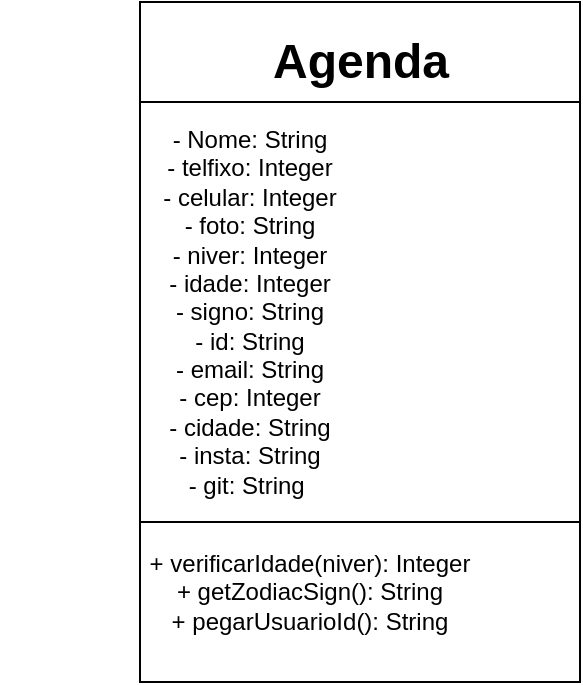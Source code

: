 <mxfile>
    <diagram id="YqTkG3BqHQ4CK6BMxner" name="Página-1">
        <mxGraphModel dx="1403" dy="480" grid="1" gridSize="10" guides="1" tooltips="1" connect="1" arrows="1" fold="1" page="1" pageScale="1" pageWidth="827" pageHeight="1169" math="0" shadow="0">
            <root>
                <mxCell id="0"/>
                <mxCell id="1" parent="0"/>
                <mxCell id="2" value="" style="rounded=0;whiteSpace=wrap;html=1;" vertex="1" parent="1">
                    <mxGeometry x="30" y="40" width="220" height="340" as="geometry"/>
                </mxCell>
                <mxCell id="4" value="" style="rounded=0;whiteSpace=wrap;html=1;" vertex="1" parent="1">
                    <mxGeometry x="30" y="90" width="220" height="210" as="geometry"/>
                </mxCell>
                <mxCell id="5" value="Agenda" style="text;strokeColor=none;fillColor=none;html=1;fontSize=24;fontStyle=1;verticalAlign=middle;align=center;" vertex="1" parent="1">
                    <mxGeometry x="90" y="50" width="100" height="40" as="geometry"/>
                </mxCell>
                <mxCell id="6" value="- Nome: String&lt;br&gt;- telfixo: Integer&lt;br&gt;- celular: Integer&lt;br&gt;- foto: String&lt;br&gt;- niver: Integer&lt;br&gt;- idade: Integer&lt;br&gt;- signo: String&lt;br&gt;- id: String&lt;br&gt;- email: String&lt;br&gt;- cep: Integer&lt;br&gt;- cidade: String&lt;br&gt;- insta: String&lt;br&gt;- git: String&amp;nbsp;" style="text;html=1;strokeColor=none;fillColor=none;align=center;verticalAlign=middle;whiteSpace=wrap;rounded=0;" vertex="1" parent="1">
                    <mxGeometry x="-40" y="180" width="250" height="30" as="geometry"/>
                </mxCell>
                <mxCell id="10" value="+ verificarIdade(niver): Integer&lt;br&gt;+ getZodiacSign(): String&lt;br&gt;+ pegarUsuarioId(): String" style="text;html=1;strokeColor=none;fillColor=none;align=center;verticalAlign=middle;whiteSpace=wrap;rounded=0;" vertex="1" parent="1">
                    <mxGeometry x="30" y="320" width="170" height="30" as="geometry"/>
                </mxCell>
            </root>
        </mxGraphModel>
    </diagram>
</mxfile>